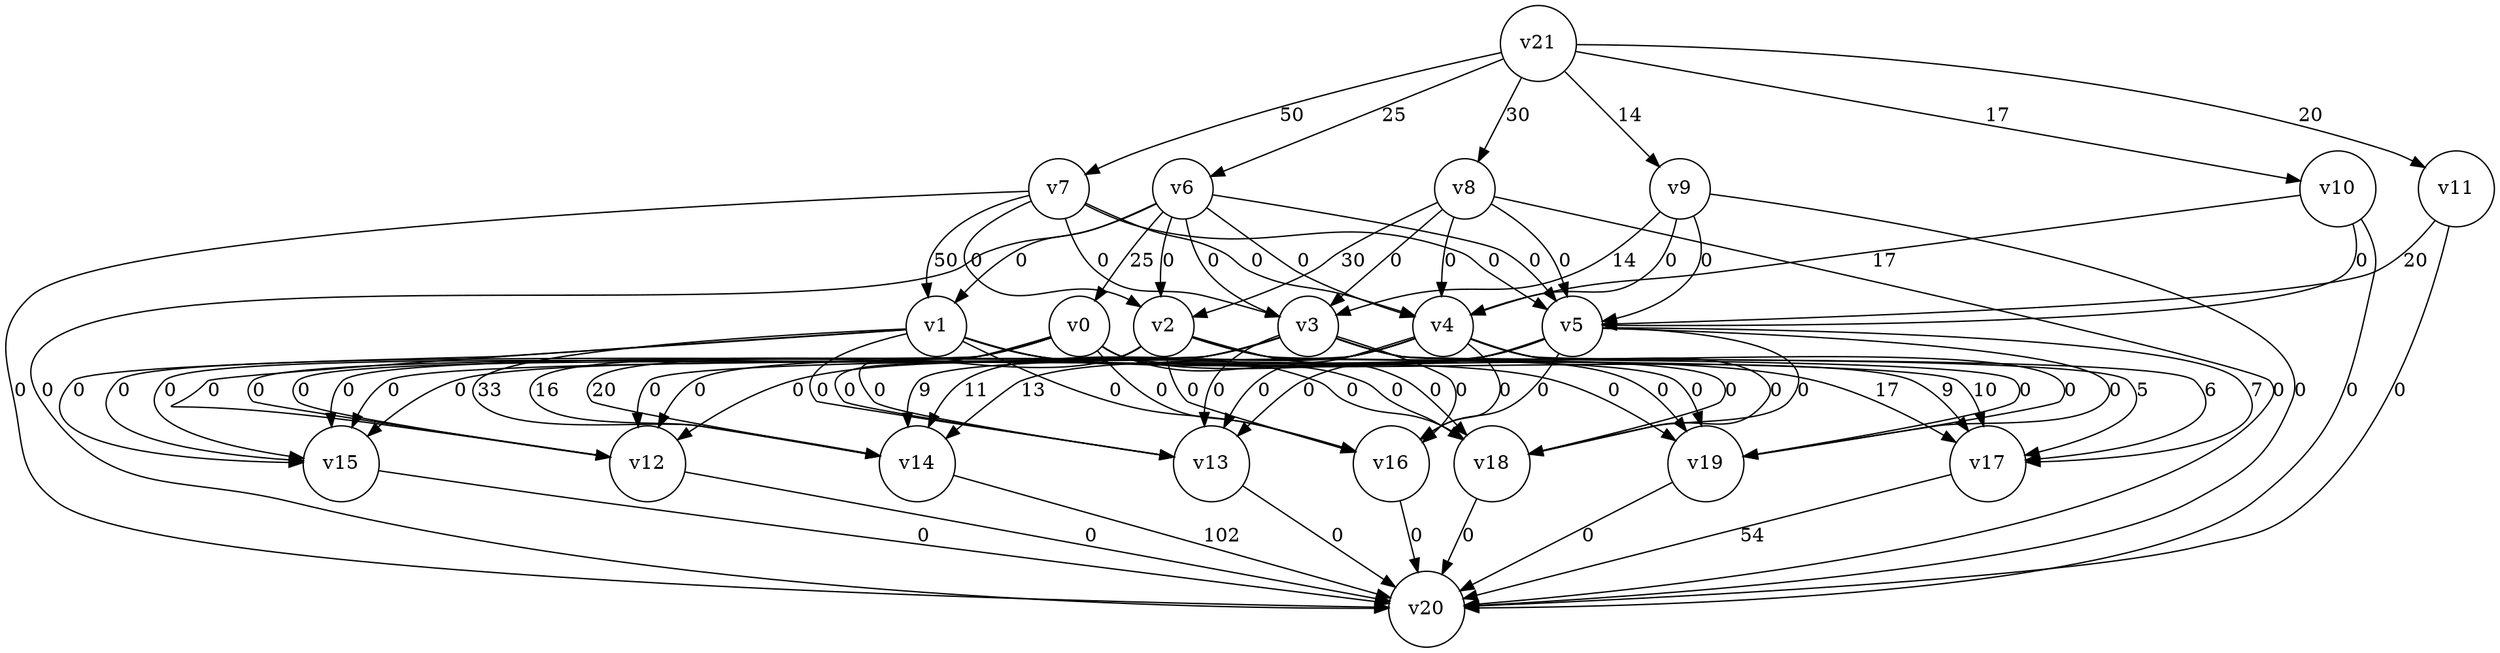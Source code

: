 digraph
{
	node [shape=circle, label="v0"] 0;
	node [shape=circle, label="v1"] 1;
	node [shape=circle, label="v2"] 2;
	node [shape=circle, label="v3"] 3;
	node [shape=circle, label="v4"] 4;
	node [shape=circle, label="v5"] 5;
	node [shape=circle, label="v6"] 6;
	node [shape=circle, label="v7"] 7;
	node [shape=circle, label="v8"] 8;
	node [shape=circle, label="v9"] 9;
	node [shape=circle, label="v10"] 10;
	node [shape=circle, label="v11"] 11;
	node [shape=circle, label="v12"] 12;
	node [shape=circle, label="v13"] 13;
	node [shape=circle, label="v14"] 14;
	node [shape=circle, label="v15"] 15;
	node [shape=circle, label="v16"] 16;
	node [shape=circle, label="v17"] 17;
	node [shape=circle, label="v18"] 18;
	node [shape=circle, label="v19"] 19;
	node [shape=circle, label="v20"] 20;
	node [shape=circle, label="v21"] 21;
	0 -> 12 [label="0"]
	0 -> 13 [label="0"]
	0 -> 14 [label="16"]
	0 -> 15 [label="0"]
	0 -> 16 [label="0"]
	0 -> 17 [label="9"]
	0 -> 18 [label="0"]
	0 -> 19 [label="0"]
	1 -> 12 [label="0"]
	1 -> 13 [label="0"]
	1 -> 14 [label="33"]
	1 -> 15 [label="0"]
	1 -> 16 [label="0"]
	1 -> 17 [label="17"]
	1 -> 18 [label="0"]
	1 -> 19 [label="0"]
	2 -> 12 [label="0"]
	2 -> 13 [label="0"]
	2 -> 14 [label="20"]
	2 -> 15 [label="0"]
	2 -> 16 [label="0"]
	2 -> 17 [label="10"]
	2 -> 18 [label="0"]
	2 -> 19 [label="0"]
	3 -> 12 [label="0"]
	3 -> 13 [label="0"]
	3 -> 14 [label="9"]
	3 -> 15 [label="0"]
	3 -> 16 [label="0"]
	3 -> 17 [label="5"]
	3 -> 18 [label="0"]
	3 -> 19 [label="0"]
	4 -> 12 [label="0"]
	4 -> 13 [label="0"]
	4 -> 14 [label="11"]
	4 -> 15 [label="0"]
	4 -> 16 [label="0"]
	4 -> 17 [label="6"]
	4 -> 18 [label="0"]
	4 -> 19 [label="0"]
	5 -> 12 [label="0"]
	5 -> 13 [label="0"]
	5 -> 14 [label="13"]
	5 -> 15 [label="0"]
	5 -> 16 [label="0"]
	5 -> 17 [label="7"]
	5 -> 18 [label="0"]
	5 -> 19 [label="0"]
	6 -> 0 [label="25"]
	6 -> 1 [label="0"]
	6 -> 2 [label="0"]
	6 -> 3 [label="0"]
	6 -> 4 [label="0"]
	6 -> 5 [label="0"]
	6 -> 20 [label="0"]
	7 -> 1 [label="50"]
	7 -> 2 [label="0"]
	7 -> 3 [label="0"]
	7 -> 4 [label="0"]
	7 -> 5 [label="0"]
	7 -> 20 [label="0"]
	8 -> 2 [label="30"]
	8 -> 3 [label="0"]
	8 -> 4 [label="0"]
	8 -> 5 [label="0"]
	8 -> 20 [label="0"]
	9 -> 3 [label="14"]
	9 -> 4 [label="0"]
	9 -> 5 [label="0"]
	9 -> 20 [label="0"]
	10 -> 4 [label="17"]
	10 -> 5 [label="0"]
	10 -> 20 [label="0"]
	11 -> 5 [label="20"]
	11 -> 20 [label="0"]
	12 -> 20 [label="0"]
	13 -> 20 [label="0"]
	14 -> 20 [label="102"]
	15 -> 20 [label="0"]
	16 -> 20 [label="0"]
	17 -> 20 [label="54"]
	18 -> 20 [label="0"]
	19 -> 20 [label="0"]
	21 -> 6 [label="25"]
	21 -> 7 [label="50"]
	21 -> 8 [label="30"]
	21 -> 9 [label="14"]
	21 -> 10 [label="17"]
	21 -> 11 [label="20"]
}
